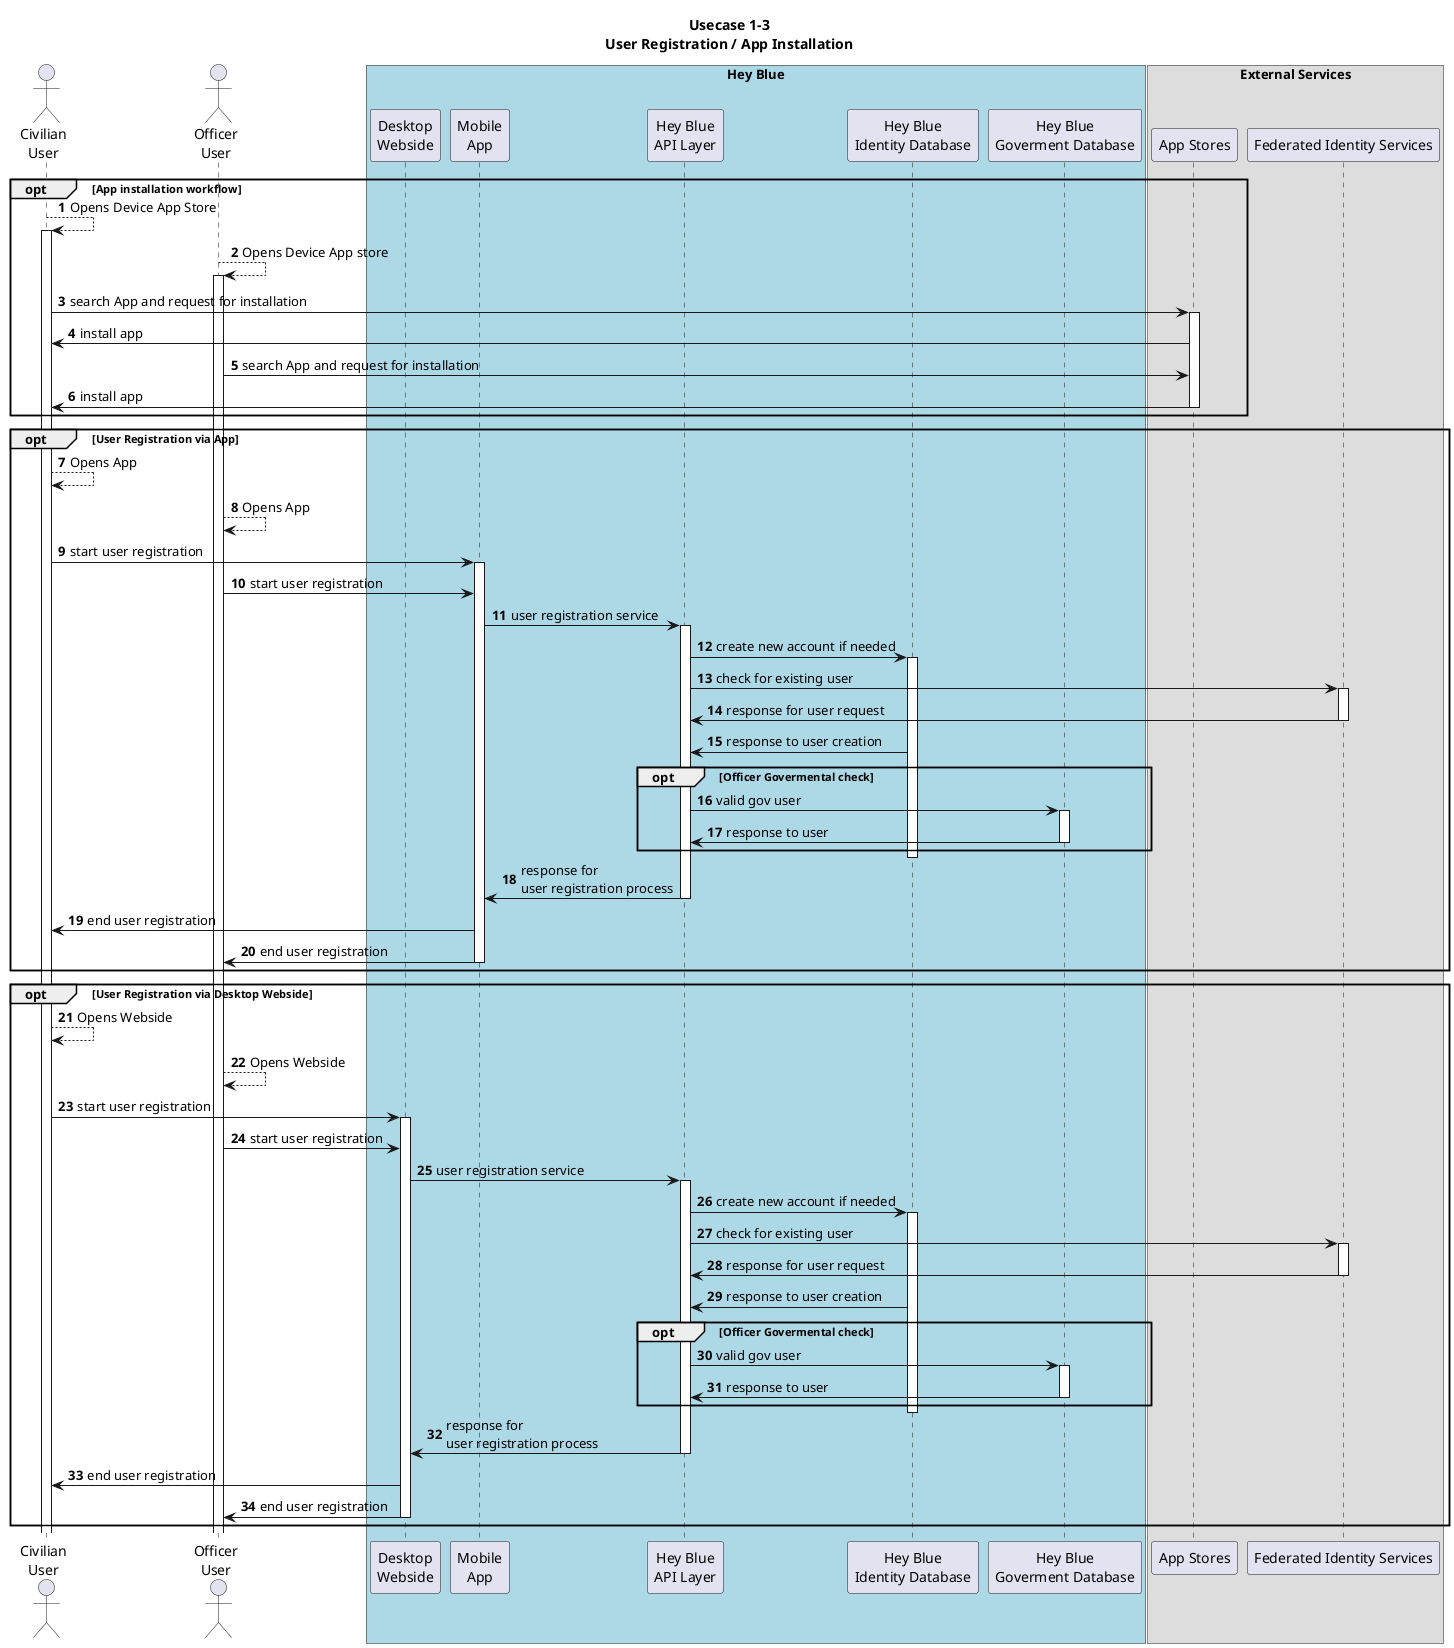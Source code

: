 @startuml  App Installation & User Registration

title
Usecase 1-3
User Registration / App Installation
end title

autonumber

actor Civ as "Civilian\nUser"
actor Off as "Officer\nUser"

box "Hey Blue" #Lightblue
    participant Desktop as "Desktop\nWebside"
    participant Mobile as "Mobile\nApp"

    participant API_Layer as "Hey Blue\nAPI Layer"

    participant ID_DB as "Hey Blue\nIdentity Database"
    participant GOV_DB as "Hey Blue\nGoverment Database"
end box

box "External Services" 
    participant Appstore as "App Stores"
    participant FIS as "Federated Identity Services"
end box

'##### App Installation

opt App installation workflow
    Civ --> Civ : Opens Device App Store
    activate Civ
    Off --> Off : Opens Device App store
    activate Off
    Civ -> Appstore : search App and request for installation
    activate Appstore
        Appstore -> Civ : install app
        Off -> Appstore : search App and request for installation
        Appstore -> Civ : install app
    deactivate Appstore
end


'###### User Registration

opt User Registration via App
Civ --> Civ : Opens App
Off --> Off : Opens App
    
    Civ -> Mobile : start user registration
    activate Mobile
    Off -> Mobile : start user registration
        
        Mobile -> API_Layer : user registration service
            activate API_Layer 
            API_Layer -> ID_DB : create new account if needed
                activate ID_DB
                API_Layer -> FIS : check for existing user
                activate FIS
                FIS -> API_Layer : response for user request
                deactivate FIS
            ID_DB -> API_Layer : response to user creation
            opt Officer Govermental check
                API_Layer -> GOV_DB : valid gov user
                activate GOV_DB
                GOV_DB -> API_Layer : response to user
                deactivate GOV_DB
            end
            deactivate ID_DB
        API_Layer -> Mobile : response for \nuser registration process
        deactivate API_Layer
    Mobile -> Civ : end user registration
    Mobile -> Off : end user registration
    deactivate Mobile
end


opt User Registration via Desktop Webside
Civ --> Civ : Opens Webside
Off --> Off : Opens Webside
   
    Civ -> Desktop : start user registration
    activate Desktop
    Off -> Desktop : start user registration
         
        Desktop -> API_Layer : user registration service
            
            activate API_Layer
            API_Layer -> ID_DB : create new account if needed
                activate ID_DB
                API_Layer -> FIS : check for existing user
                activate FIS
                FIS -> API_Layer : response for user request
                deactivate FIS
            ID_DB -> API_Layer : response to user creation
            opt Officer Govermental check
                API_Layer -> GOV_DB : valid gov user
                activate GOV_DB
                GOV_DB -> API_Layer : response to user
                deactivate GOV_DB
            end
            deactivate ID_DB
        API_Layer -> Desktop : response for \nuser registration process
        deactivate API_Layer
    Desktop -> Civ : end user registration
    Desktop -> Off : end user registration
    deactivate Desktop
end



'###### missing
' Fill the gov DB or manual check via Admin GUI
' Check Gov User against Gov DB

@enduml 